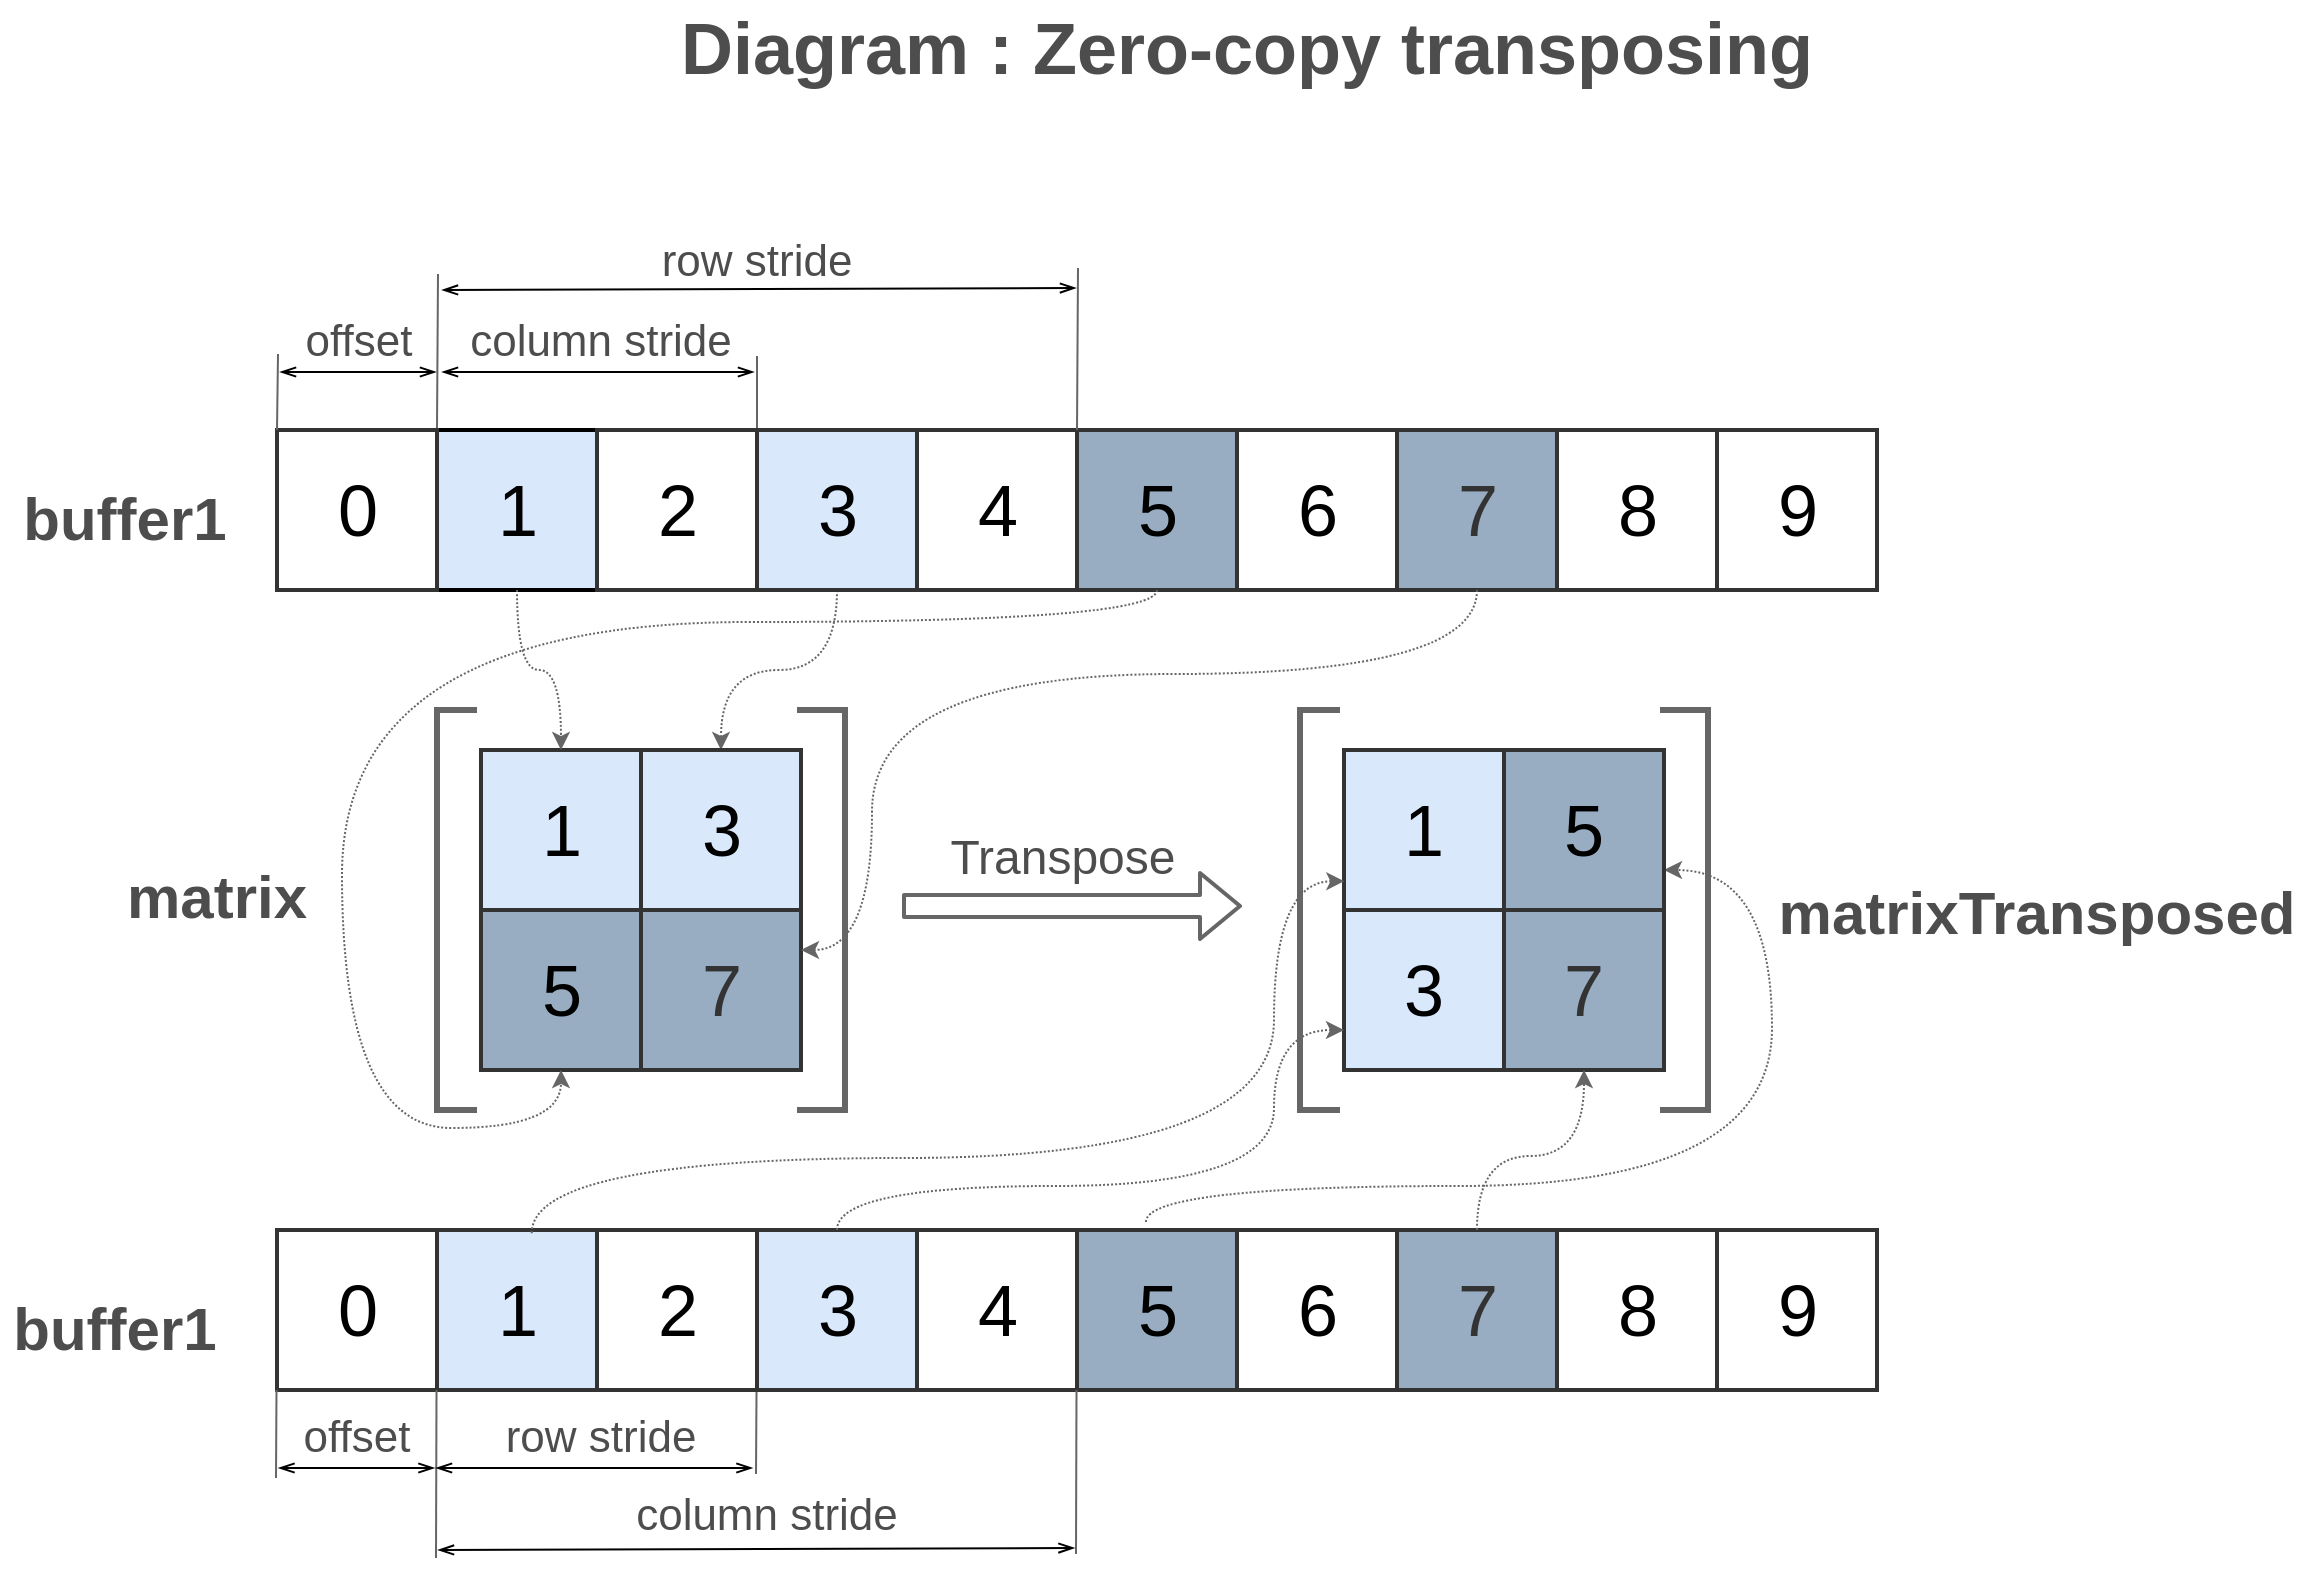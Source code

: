 <mxfile version="12.9.6" type="device"><diagram name="ZeroCopy-Colors" id="brjFqHeYQpDOKSrigi9Z"><mxGraphModel dx="1102" dy="572" grid="1" gridSize="1" guides="1" tooltips="1" connect="1" arrows="1" fold="1" page="1" pageScale="1" pageWidth="1400" pageHeight="850" math="0" shadow="0"><root><mxCell id="mjjIMw6PXteYyXm4vTAw-0"/><mxCell id="mjjIMw6PXteYyXm4vTAw-1" parent="mjjIMw6PXteYyXm4vTAw-0"/><mxCell id="mjjIMw6PXteYyXm4vTAw-2" value="1" style="whiteSpace=wrap;html=1;aspect=fixed;strokeWidth=2;fontSize=36;strokeColor=#000000;fillColor=#DAE8FC;" parent="mjjIMw6PXteYyXm4vTAw-1" vertex="1"><mxGeometry x="317.5" y="272" width="80" height="80" as="geometry"/></mxCell><mxCell id="mjjIMw6PXteYyXm4vTAw-3" value="2" style="whiteSpace=wrap;html=1;aspect=fixed;strokeWidth=2;fontSize=36;fillColor=#FFFFFF;strokeColor=#333333;" parent="mjjIMw6PXteYyXm4vTAw-1" vertex="1"><mxGeometry x="397.5" y="272" width="80" height="80" as="geometry"/></mxCell><mxCell id="TKx7oV-STijvM0rGkK0R-0" style="edgeStyle=orthogonalEdgeStyle;rounded=0;orthogonalLoop=1;jettySize=auto;html=1;exitX=0.5;exitY=1;exitDx=0;exitDy=0;entryX=0.5;entryY=0;entryDx=0;entryDy=0;strokeColor=#666666;curved=1;dashed=1;dashPattern=1 1;" parent="mjjIMw6PXteYyXm4vTAw-1" source="mjjIMw6PXteYyXm4vTAw-4" target="mjjIMw6PXteYyXm4vTAw-44" edge="1"><mxGeometry relative="1" as="geometry"/></mxCell><mxCell id="mjjIMw6PXteYyXm4vTAw-4" value="3" style="whiteSpace=wrap;html=1;aspect=fixed;strokeWidth=2;fontSize=36;strokeColor=#333333;fillColor=#DAE8FC;" parent="mjjIMw6PXteYyXm4vTAw-1" vertex="1"><mxGeometry x="477.5" y="272" width="80" height="80" as="geometry"/></mxCell><mxCell id="mjjIMw6PXteYyXm4vTAw-5" value="4" style="whiteSpace=wrap;html=1;aspect=fixed;strokeWidth=2;fontSize=36;fillColor=#FFFFFF;strokeColor=#333333;" parent="mjjIMw6PXteYyXm4vTAw-1" vertex="1"><mxGeometry x="557.5" y="272" width="80" height="80" as="geometry"/></mxCell><mxCell id="mjjIMw6PXteYyXm4vTAw-6" value="5" style="whiteSpace=wrap;html=1;aspect=fixed;strokeWidth=2;fontSize=36;strokeColor=#333333;fillColor=#99ADC2;gradientColor=none;" parent="mjjIMw6PXteYyXm4vTAw-1" vertex="1"><mxGeometry x="637.5" y="272" width="80" height="80" as="geometry"/></mxCell><mxCell id="mjjIMw6PXteYyXm4vTAw-7" value="6" style="whiteSpace=wrap;html=1;aspect=fixed;strokeWidth=2;fontSize=36;fillColor=#FFFFFF;strokeColor=#333333;" parent="mjjIMw6PXteYyXm4vTAw-1" vertex="1"><mxGeometry x="717.5" y="272" width="80" height="80" as="geometry"/></mxCell><mxCell id="mjjIMw6PXteYyXm4vTAw-8" value="7" style="whiteSpace=wrap;html=1;aspect=fixed;strokeWidth=2;fontSize=36;strokeColor=#333333;fillColor=#99ADC2;fontColor=#333333;" parent="mjjIMw6PXteYyXm4vTAw-1" vertex="1"><mxGeometry x="797.5" y="272" width="80" height="80" as="geometry"/></mxCell><mxCell id="mjjIMw6PXteYyXm4vTAw-9" value="buffer1" style="text;html=1;align=center;verticalAlign=middle;resizable=0;points=[];autosize=1;fontSize=30;fontColor=#4D4D4D;fontStyle=1" parent="mjjIMw6PXteYyXm4vTAw-1" vertex="1"><mxGeometry x="104.5" y="295" width="113" height="41" as="geometry"/></mxCell><mxCell id="mjjIMw6PXteYyXm4vTAw-11" value="offset" style="text;html=1;align=center;verticalAlign=middle;resizable=0;points=[];autosize=1;fontSize=22;fontColor=#4D4D4D;" parent="mjjIMw6PXteYyXm4vTAw-1" vertex="1"><mxGeometry x="245.5" y="212" width="64" height="31" as="geometry"/></mxCell><mxCell id="mjjIMw6PXteYyXm4vTAw-14" value="column stride" style="text;html=1;align=center;verticalAlign=middle;resizable=0;points=[];autosize=1;fontSize=22;fontColor=#4D4D4D;" parent="mjjIMw6PXteYyXm4vTAw-1" vertex="1"><mxGeometry x="329" y="212" width="140" height="31" as="geometry"/></mxCell><mxCell id="mjjIMw6PXteYyXm4vTAw-15" value="8" style="whiteSpace=wrap;html=1;aspect=fixed;strokeWidth=2;fontSize=36;strokeColor=#333333;" parent="mjjIMw6PXteYyXm4vTAw-1" vertex="1"><mxGeometry x="877.5" y="272" width="80" height="80" as="geometry"/></mxCell><mxCell id="mjjIMw6PXteYyXm4vTAw-16" value="9" style="whiteSpace=wrap;html=1;aspect=fixed;strokeWidth=2;fontSize=36;strokeColor=#333333;" parent="mjjIMw6PXteYyXm4vTAw-1" vertex="1"><mxGeometry x="957.5" y="272" width="80" height="80" as="geometry"/></mxCell><mxCell id="mjjIMw6PXteYyXm4vTAw-19" value="row stride" style="text;html=1;align=center;verticalAlign=middle;resizable=0;points=[];autosize=1;fontSize=22;fontColor=#4D4D4D;" parent="mjjIMw6PXteYyXm4vTAw-1" vertex="1"><mxGeometry x="424" y="172" width="105" height="31" as="geometry"/></mxCell><mxCell id="mjjIMw6PXteYyXm4vTAw-20" value="1" style="whiteSpace=wrap;html=1;aspect=fixed;strokeWidth=2;fontSize=36;strokeColor=#333333;fillColor=#DAE8FC;" parent="mjjIMw6PXteYyXm4vTAw-1" vertex="1"><mxGeometry x="317.5" y="672" width="80" height="80" as="geometry"/></mxCell><mxCell id="mjjIMw6PXteYyXm4vTAw-21" value="2" style="whiteSpace=wrap;html=1;aspect=fixed;strokeWidth=2;fontSize=36;fillColor=#FFFFFF;strokeColor=#333333;" parent="mjjIMw6PXteYyXm4vTAw-1" vertex="1"><mxGeometry x="397.5" y="672" width="80" height="80" as="geometry"/></mxCell><mxCell id="mjjIMw6PXteYyXm4vTAw-22" value="3" style="whiteSpace=wrap;html=1;aspect=fixed;strokeWidth=2;fontSize=36;strokeColor=#333333;fillColor=#DAE8FC;" parent="mjjIMw6PXteYyXm4vTAw-1" vertex="1"><mxGeometry x="477.5" y="672" width="80" height="80" as="geometry"/></mxCell><mxCell id="mjjIMw6PXteYyXm4vTAw-23" value="4" style="whiteSpace=wrap;html=1;aspect=fixed;strokeWidth=2;fontSize=36;fillColor=#FFFFFF;strokeColor=#333333;" parent="mjjIMw6PXteYyXm4vTAw-1" vertex="1"><mxGeometry x="557.5" y="672" width="80" height="80" as="geometry"/></mxCell><mxCell id="mjjIMw6PXteYyXm4vTAw-24" value="5" style="whiteSpace=wrap;html=1;aspect=fixed;strokeWidth=2;fontSize=36;strokeColor=#333333;fillColor=#99ADC2;gradientColor=none;" parent="mjjIMw6PXteYyXm4vTAw-1" vertex="1"><mxGeometry x="637.5" y="672" width="80" height="80" as="geometry"/></mxCell><mxCell id="mjjIMw6PXteYyXm4vTAw-25" value="6" style="whiteSpace=wrap;html=1;aspect=fixed;strokeWidth=2;fontSize=36;fillColor=#FFFFFF;strokeColor=#333333;" parent="mjjIMw6PXteYyXm4vTAw-1" vertex="1"><mxGeometry x="717.5" y="672" width="80" height="80" as="geometry"/></mxCell><mxCell id="mjjIMw6PXteYyXm4vTAw-26" value="7" style="whiteSpace=wrap;html=1;aspect=fixed;strokeWidth=2;fontSize=36;strokeColor=#333333;fillColor=#99ADC2;fontColor=#333333;" parent="mjjIMw6PXteYyXm4vTAw-1" vertex="1"><mxGeometry x="797.5" y="672" width="80" height="80" as="geometry"/></mxCell><mxCell id="mjjIMw6PXteYyXm4vTAw-27" value="buffer1" style="text;html=1;align=center;verticalAlign=middle;resizable=0;points=[];autosize=1;fontSize=30;fontColor=#4D4D4D;fontStyle=1" parent="mjjIMw6PXteYyXm4vTAw-1" vertex="1"><mxGeometry x="99" y="700" width="113" height="41" as="geometry"/></mxCell><mxCell id="mjjIMw6PXteYyXm4vTAw-33" value="8" style="whiteSpace=wrap;html=1;aspect=fixed;strokeWidth=2;fontSize=36;strokeColor=#333333;" parent="mjjIMw6PXteYyXm4vTAw-1" vertex="1"><mxGeometry x="877.5" y="672" width="80" height="80" as="geometry"/></mxCell><mxCell id="mjjIMw6PXteYyXm4vTAw-34" value="9" style="whiteSpace=wrap;html=1;aspect=fixed;strokeWidth=2;fontSize=36;strokeColor=#333333;" parent="mjjIMw6PXteYyXm4vTAw-1" vertex="1"><mxGeometry x="957.5" y="672" width="80" height="80" as="geometry"/></mxCell><mxCell id="mjjIMw6PXteYyXm4vTAw-38" value="Diagram : Zero-copy transposing&amp;nbsp;" style="text;html=1;align=center;verticalAlign=middle;resizable=0;points=[];autosize=1;fontSize=36;fontColor=#4D4D4D;fontStyle=1" parent="mjjIMw6PXteYyXm4vTAw-1" vertex="1"><mxGeometry x="433" y="57" width="588" height="48" as="geometry"/></mxCell><mxCell id="mjjIMw6PXteYyXm4vTAw-39" value="matrix" style="text;html=1;align=center;verticalAlign=middle;resizable=0;points=[];autosize=1;fontSize=30;fontColor=#4D4D4D;fontStyle=1" parent="mjjIMw6PXteYyXm4vTAw-1" vertex="1"><mxGeometry x="156" y="484" width="102" height="41" as="geometry"/></mxCell><mxCell id="mjjIMw6PXteYyXm4vTAw-40" value="matrixTransposed" style="text;html=1;align=center;verticalAlign=middle;resizable=0;points=[];autosize=1;fontSize=30;fontColor=#4D4D4D;fontStyle=1" parent="mjjIMw6PXteYyXm4vTAw-1" vertex="1"><mxGeometry x="982" y="492" width="270" height="41" as="geometry"/></mxCell><mxCell id="mjjIMw6PXteYyXm4vTAw-41" value="0" style="whiteSpace=wrap;html=1;aspect=fixed;strokeWidth=2;fontSize=36;fillColor=#FFFFFF;strokeColor=#333333;" parent="mjjIMw6PXteYyXm4vTAw-1" vertex="1"><mxGeometry x="237.5" y="272" width="80" height="80" as="geometry"/></mxCell><mxCell id="mjjIMw6PXteYyXm4vTAw-42" value="0" style="whiteSpace=wrap;html=1;aspect=fixed;strokeWidth=2;fontSize=36;fillColor=#FFFFFF;strokeColor=#333333;" parent="mjjIMw6PXteYyXm4vTAw-1" vertex="1"><mxGeometry x="237.5" y="672" width="80" height="80" as="geometry"/></mxCell><mxCell id="mjjIMw6PXteYyXm4vTAw-43" value="1" style="whiteSpace=wrap;html=1;aspect=fixed;strokeWidth=2;fontSize=36;strokeColor=#333333;fillColor=#DAE8FC;" parent="mjjIMw6PXteYyXm4vTAw-1" vertex="1"><mxGeometry x="339.5" y="432" width="80" height="80" as="geometry"/></mxCell><mxCell id="mjjIMw6PXteYyXm4vTAw-44" value="3" style="whiteSpace=wrap;html=1;aspect=fixed;strokeWidth=2;fontSize=36;strokeColor=#333333;fillColor=#DAE8FC;" parent="mjjIMw6PXteYyXm4vTAw-1" vertex="1"><mxGeometry x="419.5" y="432" width="80" height="80" as="geometry"/></mxCell><mxCell id="mjjIMw6PXteYyXm4vTAw-45" value="5" style="whiteSpace=wrap;html=1;aspect=fixed;strokeWidth=2;fontSize=36;strokeColor=#333333;fillColor=#99ADC2;gradientColor=none;" parent="mjjIMw6PXteYyXm4vTAw-1" vertex="1"><mxGeometry x="339.5" y="512" width="80" height="80" as="geometry"/></mxCell><mxCell id="mjjIMw6PXteYyXm4vTAw-46" value="7" style="whiteSpace=wrap;html=1;aspect=fixed;strokeWidth=2;fontSize=36;strokeColor=#333333;fillColor=#99ADC2;fontColor=#333333;" parent="mjjIMw6PXteYyXm4vTAw-1" vertex="1"><mxGeometry x="419.5" y="512" width="80" height="80" as="geometry"/></mxCell><mxCell id="mjjIMw6PXteYyXm4vTAw-47" value="" style="endArrow=none;html=1;fontSize=40;strokeWidth=3;rounded=0;strokeColor=#666666;" parent="mjjIMw6PXteYyXm4vTAw-1" edge="1"><mxGeometry width="50" height="50" relative="1" as="geometry"><mxPoint x="337.5" y="612" as="sourcePoint"/><mxPoint x="337.5" y="412" as="targetPoint"/><Array as="points"><mxPoint x="317.5" y="612"/><mxPoint x="317.5" y="412"/></Array></mxGeometry></mxCell><mxCell id="mjjIMw6PXteYyXm4vTAw-48" value="" style="endArrow=none;html=1;fontSize=40;strokeWidth=3;rounded=0;strokeColor=#666666;" parent="mjjIMw6PXteYyXm4vTAw-1" edge="1"><mxGeometry width="50" height="50" relative="1" as="geometry"><mxPoint x="497.5" y="412" as="sourcePoint"/><mxPoint x="497.5" y="612" as="targetPoint"/><Array as="points"><mxPoint x="521.5" y="412"/><mxPoint x="521.5" y="612"/></Array></mxGeometry></mxCell><mxCell id="mjjIMw6PXteYyXm4vTAw-49" value="1" style="whiteSpace=wrap;html=1;aspect=fixed;strokeWidth=2;fontSize=36;strokeColor=#333333;fillColor=#DAE8FC;" parent="mjjIMw6PXteYyXm4vTAw-1" vertex="1"><mxGeometry x="771" y="432" width="80" height="80" as="geometry"/></mxCell><mxCell id="mjjIMw6PXteYyXm4vTAw-50" value="5" style="whiteSpace=wrap;html=1;aspect=fixed;strokeWidth=2;fontSize=36;strokeColor=#333333;fillColor=#B5CDE6;gradientColor=none;" parent="mjjIMw6PXteYyXm4vTAw-1" vertex="1"><mxGeometry x="851" y="432" width="80" height="80" as="geometry"/></mxCell><mxCell id="mjjIMw6PXteYyXm4vTAw-51" value="3" style="whiteSpace=wrap;html=1;aspect=fixed;strokeWidth=2;fontSize=36;strokeColor=#333333;fillColor=#DAE8FC;" parent="mjjIMw6PXteYyXm4vTAw-1" vertex="1"><mxGeometry x="771" y="512" width="80" height="80" as="geometry"/></mxCell><mxCell id="mjjIMw6PXteYyXm4vTAw-52" value="7" style="whiteSpace=wrap;html=1;aspect=fixed;strokeWidth=2;fontSize=36;strokeColor=#333333;fillColor=#99ADC2;fontColor=#333333;" parent="mjjIMw6PXteYyXm4vTAw-1" vertex="1"><mxGeometry x="851" y="512" width="80" height="80" as="geometry"/></mxCell><mxCell id="mjjIMw6PXteYyXm4vTAw-53" value="" style="endArrow=none;html=1;fontSize=40;strokeWidth=3;rounded=0;strokeColor=#666666;" parent="mjjIMw6PXteYyXm4vTAw-1" edge="1"><mxGeometry width="50" height="50" relative="1" as="geometry"><mxPoint x="769" y="612" as="sourcePoint"/><mxPoint x="769" y="412" as="targetPoint"/><Array as="points"><mxPoint x="749" y="612"/><mxPoint x="749" y="412"/></Array></mxGeometry></mxCell><mxCell id="mjjIMw6PXteYyXm4vTAw-54" value="" style="endArrow=none;html=1;fontSize=40;strokeWidth=3;rounded=0;strokeColor=#666666;" parent="mjjIMw6PXteYyXm4vTAw-1" edge="1"><mxGeometry width="50" height="50" relative="1" as="geometry"><mxPoint x="929" y="412" as="sourcePoint"/><mxPoint x="929" y="612" as="targetPoint"/><Array as="points"><mxPoint x="953" y="412"/><mxPoint x="953" y="612"/></Array></mxGeometry></mxCell><mxCell id="mjjIMw6PXteYyXm4vTAw-57" value="" style="shape=flexArrow;endArrow=classic;html=1;strokeColor=#666666;strokeWidth=2;fontSize=29;fontColor=#333333;" parent="mjjIMw6PXteYyXm4vTAw-1" edge="1"><mxGeometry width="50" height="50" relative="1" as="geometry"><mxPoint x="550" y="510" as="sourcePoint"/><mxPoint x="720" y="510" as="targetPoint"/></mxGeometry></mxCell><mxCell id="b6yClRXL2oSQO8NkGz7G-0" value="" style="endArrow=none;html=1;strokeColor=#666666;strokeWidth=1;fontSize=26;fontColor=#333333;exitX=0;exitY=0;exitDx=0;exitDy=0;" parent="mjjIMw6PXteYyXm4vTAw-1" source="mjjIMw6PXteYyXm4vTAw-41" edge="1"><mxGeometry width="50" height="50" relative="1" as="geometry"><mxPoint x="660" y="390" as="sourcePoint"/><mxPoint x="238" y="234" as="targetPoint"/></mxGeometry></mxCell><mxCell id="b6yClRXL2oSQO8NkGz7G-1" value="" style="endArrow=none;html=1;strokeColor=#666666;strokeWidth=1;fontSize=26;fontColor=#333333;exitX=0;exitY=0;exitDx=0;exitDy=0;" parent="mjjIMw6PXteYyXm4vTAw-1" edge="1"><mxGeometry width="50" height="50" relative="1" as="geometry"><mxPoint x="317.5" y="271" as="sourcePoint"/><mxPoint x="318" y="194" as="targetPoint"/></mxGeometry></mxCell><mxCell id="b6yClRXL2oSQO8NkGz7G-3" value="" style="endArrow=openThin;startArrow=openThin;html=1;strokeColor=#000000;strokeWidth=1;fontSize=26;fontColor=#333333;startFill=0;endFill=0;" parent="mjjIMw6PXteYyXm4vTAw-1" edge="1"><mxGeometry width="50" height="50" relative="1" as="geometry"><mxPoint x="239" y="243" as="sourcePoint"/><mxPoint x="317" y="243" as="targetPoint"/></mxGeometry></mxCell><mxCell id="b6yClRXL2oSQO8NkGz7G-5" value="" style="endArrow=openThin;startArrow=openThin;html=1;strokeColor=#000000;strokeWidth=1;fontSize=26;fontColor=#333333;startFill=0;endFill=0;" parent="mjjIMw6PXteYyXm4vTAw-1" edge="1"><mxGeometry width="50" height="50" relative="1" as="geometry"><mxPoint x="320" y="243" as="sourcePoint"/><mxPoint x="476" y="243" as="targetPoint"/></mxGeometry></mxCell><mxCell id="b6yClRXL2oSQO8NkGz7G-6" value="" style="endArrow=none;html=1;strokeColor=#666666;strokeWidth=1;fontSize=26;fontColor=#333333;exitX=0;exitY=0;exitDx=0;exitDy=0;" parent="mjjIMw6PXteYyXm4vTAw-1" source="mjjIMw6PXteYyXm4vTAw-6" edge="1"><mxGeometry width="50" height="50" relative="1" as="geometry"><mxPoint x="637" y="273" as="sourcePoint"/><mxPoint x="638" y="191" as="targetPoint"/></mxGeometry></mxCell><mxCell id="b6yClRXL2oSQO8NkGz7G-7" value="" style="endArrow=none;html=1;strokeColor=#666666;strokeWidth=1;fontSize=26;fontColor=#333333;exitX=0;exitY=0;exitDx=0;exitDy=0;" parent="mjjIMw6PXteYyXm4vTAw-1" edge="1"><mxGeometry width="50" height="50" relative="1" as="geometry"><mxPoint x="477.5" y="271" as="sourcePoint"/><mxPoint x="477.5" y="235" as="targetPoint"/></mxGeometry></mxCell><mxCell id="b6yClRXL2oSQO8NkGz7G-8" value="" style="endArrow=openThin;startArrow=openThin;html=1;strokeColor=#000000;strokeWidth=1;fontSize=26;fontColor=#333333;startFill=0;endFill=0;" parent="mjjIMw6PXteYyXm4vTAw-1" edge="1"><mxGeometry width="50" height="50" relative="1" as="geometry"><mxPoint x="320" y="202" as="sourcePoint"/><mxPoint x="637" y="201" as="targetPoint"/></mxGeometry></mxCell><mxCell id="b6yClRXL2oSQO8NkGz7G-9" value="offset" style="text;html=1;align=center;verticalAlign=middle;resizable=0;points=[];autosize=1;fontSize=22;fontColor=#4D4D4D;" parent="mjjIMw6PXteYyXm4vTAw-1" vertex="1"><mxGeometry x="244.75" y="760" width="64" height="31" as="geometry"/></mxCell><mxCell id="b6yClRXL2oSQO8NkGz7G-10" value="row stride" style="text;html=1;align=center;verticalAlign=middle;resizable=0;points=[];autosize=1;fontSize=22;fontColor=#4D4D4D;" parent="mjjIMw6PXteYyXm4vTAw-1" vertex="1"><mxGeometry x="346.25" y="760" width="105" height="31" as="geometry"/></mxCell><mxCell id="b6yClRXL2oSQO8NkGz7G-11" value="column stride" style="text;html=1;align=center;verticalAlign=middle;resizable=0;points=[];autosize=1;fontSize=22;fontColor=#4D4D4D;" parent="mjjIMw6PXteYyXm4vTAw-1" vertex="1"><mxGeometry x="412" y="799" width="140" height="31" as="geometry"/></mxCell><mxCell id="b6yClRXL2oSQO8NkGz7G-12" value="" style="endArrow=none;html=1;strokeColor=#666666;strokeWidth=1;fontSize=26;fontColor=#333333;" parent="mjjIMw6PXteYyXm4vTAw-1" edge="1"><mxGeometry width="50" height="50" relative="1" as="geometry"><mxPoint x="237" y="796" as="sourcePoint"/><mxPoint x="237.25" y="752" as="targetPoint"/></mxGeometry></mxCell><mxCell id="b6yClRXL2oSQO8NkGz7G-13" value="" style="endArrow=none;html=1;strokeColor=#666666;strokeWidth=1;fontSize=26;fontColor=#333333;" parent="mjjIMw6PXteYyXm4vTAw-1" edge="1"><mxGeometry width="50" height="50" relative="1" as="geometry"><mxPoint x="317" y="836" as="sourcePoint"/><mxPoint x="317.25" y="752" as="targetPoint"/></mxGeometry></mxCell><mxCell id="b6yClRXL2oSQO8NkGz7G-14" value="" style="endArrow=openThin;startArrow=openThin;html=1;strokeColor=#000000;strokeWidth=1;fontSize=26;fontColor=#333333;startFill=0;endFill=0;" parent="mjjIMw6PXteYyXm4vTAw-1" edge="1"><mxGeometry width="50" height="50" relative="1" as="geometry"><mxPoint x="238.25" y="791" as="sourcePoint"/><mxPoint x="316.25" y="791" as="targetPoint"/></mxGeometry></mxCell><mxCell id="b6yClRXL2oSQO8NkGz7G-15" value="" style="endArrow=openThin;startArrow=openThin;html=1;strokeColor=#000000;strokeWidth=1;fontSize=26;fontColor=#333333;startFill=0;endFill=0;" parent="mjjIMw6PXteYyXm4vTAw-1" edge="1"><mxGeometry width="50" height="50" relative="1" as="geometry"><mxPoint x="317" y="791" as="sourcePoint"/><mxPoint x="475.25" y="791" as="targetPoint"/></mxGeometry></mxCell><mxCell id="b6yClRXL2oSQO8NkGz7G-16" value="" style="endArrow=none;html=1;strokeColor=#666666;strokeWidth=1;fontSize=26;fontColor=#333333;" parent="mjjIMw6PXteYyXm4vTAw-1" edge="1"><mxGeometry width="50" height="50" relative="1" as="geometry"><mxPoint x="637" y="834" as="sourcePoint"/><mxPoint x="637.25" y="752" as="targetPoint"/></mxGeometry></mxCell><mxCell id="b6yClRXL2oSQO8NkGz7G-17" value="" style="endArrow=none;html=1;strokeColor=#666666;strokeWidth=1;fontSize=26;fontColor=#333333;" parent="mjjIMw6PXteYyXm4vTAw-1" edge="1"><mxGeometry width="50" height="50" relative="1" as="geometry"><mxPoint x="477" y="794" as="sourcePoint"/><mxPoint x="477.25" y="753" as="targetPoint"/></mxGeometry></mxCell><mxCell id="b6yClRXL2oSQO8NkGz7G-18" value="" style="endArrow=openThin;startArrow=openThin;html=1;strokeColor=#000000;strokeWidth=1;fontSize=26;fontColor=#333333;startFill=0;endFill=0;" parent="mjjIMw6PXteYyXm4vTAw-1" edge="1"><mxGeometry width="50" height="50" relative="1" as="geometry"><mxPoint x="318" y="832" as="sourcePoint"/><mxPoint x="636.25" y="831" as="targetPoint"/></mxGeometry></mxCell><mxCell id="b6yClRXL2oSQO8NkGz7G-19" value="Transpose" style="text;html=1;align=center;verticalAlign=middle;resizable=0;points=[];autosize=1;fontSize=24;fontColor=#4D4D4D;" parent="mjjIMw6PXteYyXm4vTAw-1" vertex="1"><mxGeometry x="568" y="469" width="123" height="34" as="geometry"/></mxCell><mxCell id="b6yClRXL2oSQO8NkGz7G-20" style="edgeStyle=orthogonalEdgeStyle;rounded=0;orthogonalLoop=1;jettySize=auto;html=1;exitX=0.5;exitY=1;exitDx=0;exitDy=0;entryX=0.5;entryY=0;entryDx=0;entryDy=0;strokeColor=#666666;curved=1;dashed=1;dashPattern=1 1;" parent="mjjIMw6PXteYyXm4vTAw-1" source="mjjIMw6PXteYyXm4vTAw-2" target="mjjIMw6PXteYyXm4vTAw-43" edge="1"><mxGeometry relative="1" as="geometry"><mxPoint x="518.5" y="353" as="sourcePoint"/><mxPoint x="460.5" y="433" as="targetPoint"/></mxGeometry></mxCell><mxCell id="b6yClRXL2oSQO8NkGz7G-25" style="edgeStyle=orthogonalEdgeStyle;rounded=0;orthogonalLoop=1;jettySize=auto;html=1;exitX=0.5;exitY=0;exitDx=0;exitDy=0;entryX=0.5;entryY=1;entryDx=0;entryDy=0;strokeColor=#666666;curved=1;dashed=1;dashPattern=1 1;" parent="mjjIMw6PXteYyXm4vTAw-1" source="mjjIMw6PXteYyXm4vTAw-26" target="mjjIMw6PXteYyXm4vTAw-52" edge="1"><mxGeometry relative="1" as="geometry"><mxPoint x="902" y="592" as="sourcePoint"/><mxPoint x="924" y="672" as="targetPoint"/><Array as="points"><mxPoint x="838" y="635"/><mxPoint x="891" y="635"/></Array></mxGeometry></mxCell><mxCell id="b6yClRXL2oSQO8NkGz7G-26" style="edgeStyle=orthogonalEdgeStyle;rounded=0;orthogonalLoop=1;jettySize=auto;html=1;exitX=0.5;exitY=1;exitDx=0;exitDy=0;strokeColor=#666666;curved=1;dashed=1;dashPattern=1 1;entryX=1;entryY=0.25;entryDx=0;entryDy=0;" parent="mjjIMw6PXteYyXm4vTAw-1" source="mjjIMw6PXteYyXm4vTAw-8" target="mjjIMw6PXteYyXm4vTAw-46" edge="1"><mxGeometry relative="1" as="geometry"><mxPoint x="672.02" y="352.04" as="sourcePoint"/><mxPoint x="388.02" y="513" as="targetPoint"/><Array as="points"><mxPoint x="838" y="394"/><mxPoint x="535" y="394"/><mxPoint x="535" y="532"/></Array></mxGeometry></mxCell><mxCell id="b6yClRXL2oSQO8NkGz7G-27" style="edgeStyle=orthogonalEdgeStyle;rounded=0;orthogonalLoop=1;jettySize=auto;html=1;exitX=0.5;exitY=0;exitDx=0;exitDy=0;entryX=0;entryY=0.75;entryDx=0;entryDy=0;strokeColor=#666666;curved=1;dashed=1;dashPattern=1 1;" parent="mjjIMw6PXteYyXm4vTAw-1" source="mjjIMw6PXteYyXm4vTAw-22" target="mjjIMw6PXteYyXm4vTAw-51" edge="1"><mxGeometry relative="1" as="geometry"><mxPoint x="678.5" y="673" as="sourcePoint"/><mxPoint x="872" y="513" as="targetPoint"/><Array as="points"><mxPoint x="518" y="650"/><mxPoint x="736" y="650"/><mxPoint x="736" y="572"/></Array></mxGeometry></mxCell><mxCell id="b6yClRXL2oSQO8NkGz7G-29" style="edgeStyle=orthogonalEdgeStyle;rounded=0;orthogonalLoop=1;jettySize=auto;html=1;exitX=0.431;exitY=-0.05;exitDx=0;exitDy=0;entryX=1;entryY=0.75;entryDx=0;entryDy=0;strokeColor=#666666;curved=1;dashed=1;dashPattern=1 1;exitPerimeter=0;" parent="mjjIMw6PXteYyXm4vTAw-1" source="mjjIMw6PXteYyXm4vTAw-24" target="mjjIMw6PXteYyXm4vTAw-50" edge="1"><mxGeometry relative="1" as="geometry"><mxPoint x="838.5" y="673" as="sourcePoint"/><mxPoint x="892" y="593" as="targetPoint"/><Array as="points"><mxPoint x="672" y="650"/><mxPoint x="985" y="650"/><mxPoint x="985" y="492"/></Array></mxGeometry></mxCell><mxCell id="4P07TDxc-xeIsngJjTB1-0" style="edgeStyle=orthogonalEdgeStyle;rounded=0;orthogonalLoop=1;jettySize=auto;html=1;exitX=0.592;exitY=0.02;exitDx=0;exitDy=0;entryX=0.002;entryY=0.82;entryDx=0;entryDy=0;strokeColor=#666666;curved=1;dashed=1;dashPattern=1 1;entryPerimeter=0;exitPerimeter=0;" parent="mjjIMw6PXteYyXm4vTAw-1" edge="1"><mxGeometry relative="1" as="geometry"><mxPoint x="364.86" y="673.6" as="sourcePoint"/><mxPoint x="771.16" y="497.6" as="targetPoint"/><Array as="points"><mxPoint x="365" y="636"/><mxPoint x="736" y="636"/><mxPoint x="736" y="498"/></Array></mxGeometry></mxCell><mxCell id="20ra6vJ9-lzlf1ebyOCS-0" style="edgeStyle=orthogonalEdgeStyle;rounded=0;orthogonalLoop=1;jettySize=auto;html=1;entryX=0.5;entryY=1;entryDx=0;entryDy=0;strokeColor=#666666;curved=1;dashed=1;dashPattern=1 1;exitX=0.5;exitY=1;exitDx=0;exitDy=0;" parent="mjjIMw6PXteYyXm4vTAw-1" source="mjjIMw6PXteYyXm4vTAw-6" target="mjjIMw6PXteYyXm4vTAw-45" edge="1"><mxGeometry relative="1" as="geometry"><mxPoint x="518.5" y="353" as="sourcePoint"/><mxPoint x="460.5" y="433" as="targetPoint"/><Array as="points"><mxPoint x="678" y="368"/><mxPoint x="270" y="368"/><mxPoint x="270" y="621"/><mxPoint x="380" y="621"/></Array></mxGeometry></mxCell><mxCell id="cBMcKE7PSigdlz7EGPC5-0" value="5" style="whiteSpace=wrap;html=1;aspect=fixed;strokeWidth=2;fontSize=36;strokeColor=#333333;fillColor=#99ADC2;gradientColor=none;" parent="mjjIMw6PXteYyXm4vTAw-1" vertex="1"><mxGeometry x="851" y="432" width="80" height="80" as="geometry"/></mxCell></root></mxGraphModel></diagram></mxfile>